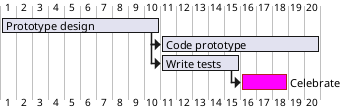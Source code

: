 @startgantt Miniproject
[Prototype design] lasts 10 days
[Code prototype] lasts 10 days
[Write tests] lasts 5 days
[Celebrate] lasts 3 days
[Code prototype] starts at [Prototype design]'s end
[Write tests] starts at [Code prototype]'s start
[Celebrate] starts at [Write tests]'s end
[Celebrate] is colored in Fuchsia/FireBrick
@endgantt